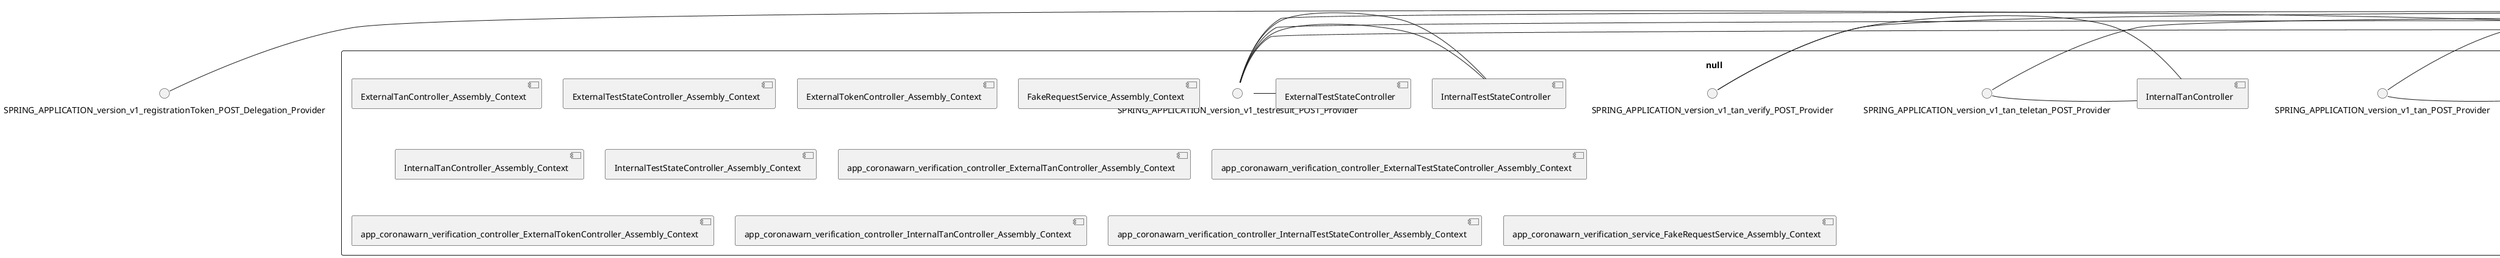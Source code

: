 @startuml
skinparam fixCircleLabelOverlapping true
() SPRING_APPLICATION_version_v1_registrationToken_POST_Delegation_Provider
() SPRING_APPLICATION_version_v1_tan_POST_Delegation_Provider
() SPRING_APPLICATION_version_v1_tan_teletan_POST_Delegation_Provider
() SPRING_APPLICATION_version_v1_tan_verify_POST_Delegation_Provider
() SPRING_APPLICATION_version_v1_testresult_POST_Delegation_Provider
component null {
SPRING_APPLICATION_version_v1_registrationToken_POST_Delegation_Provider - SPRING_APPLICATION_version_v1_registrationToken_POST_Provider
SPRING_APPLICATION_version_v1_registrationToken_POST_Provider - [ExternalTokenController]
SPRING_APPLICATION_version_v1_tan_POST_Delegation_Provider - SPRING_APPLICATION_version_v1_tan_POST_Provider
SPRING_APPLICATION_version_v1_tan_POST_Provider - [ExternalTanController]
SPRING_APPLICATION_version_v1_tan_teletan_POST_Delegation_Provider - SPRING_APPLICATION_version_v1_tan_teletan_POST_Provider
SPRING_APPLICATION_version_v1_tan_teletan_POST_Provider - [InternalTanController]
SPRING_APPLICATION_version_v1_tan_verify_POST_Delegation_Provider - SPRING_APPLICATION_version_v1_tan_verify_POST_Provider
SPRING_APPLICATION_version_v1_tan_verify_POST_Provider - [InternalTanController]
SPRING_APPLICATION_version_v1_testresult_POST_Delegation_Provider - SPRING_APPLICATION_version_v1_testresult_POST_Provider
SPRING_APPLICATION_version_v1_testresult_POST_Provider - [InternalTestStateController]
SPRING_APPLICATION_version_v1_testresult_POST_Delegation_Provider - SPRING_APPLICATION_version_v1_testresult_POST_Provider
SPRING_APPLICATION_version_v1_testresult_POST_Provider - [InternalTestStateController]
SPRING_APPLICATION_version_v1_testresult_POST_Delegation_Provider - SPRING_APPLICATION_version_v1_testresult_POST_Provider
SPRING_APPLICATION_version_v1_testresult_POST_Provider - [ExternalTestStateController]
[ExternalTanController_Assembly_Context] [[corona-warn-app-cwa-verification-server.repository#_kBJlwL8UEe6FM9RG0jyLOA]]
[ExternalTestStateController_Assembly_Context] [[corona-warn-app-cwa-verification-server.repository#_kBJlwL8UEe6FM9RG0jyLOA]]
[ExternalTokenController_Assembly_Context] [[corona-warn-app-cwa-verification-server.repository#_kBJlwL8UEe6FM9RG0jyLOA]]
[FakeRequestService_Assembly_Context] [[corona-warn-app-cwa-verification-server.repository#_kBJlwL8UEe6FM9RG0jyLOA]]
[InternalTanController_Assembly_Context] [[corona-warn-app-cwa-verification-server.repository#_kBJlwL8UEe6FM9RG0jyLOA]]
[InternalTestStateController_Assembly_Context] [[corona-warn-app-cwa-verification-server.repository#_kBJlwL8UEe6FM9RG0jyLOA]]
[app_coronawarn_verification_controller_ExternalTanController_Assembly_Context] [[corona-warn-app-cwa-verification-server.repository#_kBJlwL8UEe6FM9RG0jyLOA]]
[app_coronawarn_verification_controller_ExternalTestStateController_Assembly_Context] [[corona-warn-app-cwa-verification-server.repository#_kBJlwL8UEe6FM9RG0jyLOA]]
[app_coronawarn_verification_controller_ExternalTokenController_Assembly_Context] [[corona-warn-app-cwa-verification-server.repository#_kBJlwL8UEe6FM9RG0jyLOA]]
[app_coronawarn_verification_controller_InternalTanController_Assembly_Context] [[corona-warn-app-cwa-verification-server.repository#_kBJlwL8UEe6FM9RG0jyLOA]]
[app_coronawarn_verification_controller_InternalTestStateController_Assembly_Context] [[corona-warn-app-cwa-verification-server.repository#_kBJlwL8UEe6FM9RG0jyLOA]]
[app_coronawarn_verification_service_FakeRequestService_Assembly_Context] [[corona-warn-app-cwa-verification-server.repository#_kBJlwL8UEe6FM9RG0jyLOA]]
}

@enduml
